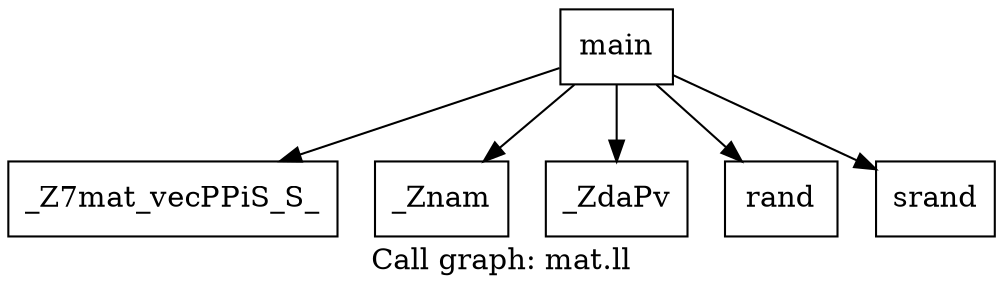 digraph "Call graph: mat.ll" {
	label="Call graph: mat.ll";

	Node0x60000151e460 [shape=record,label="{_Z7mat_vecPPiS_S_}"];
	Node0x60000151e910 [shape=record,label="{main}"];
	Node0x60000151e910 -> Node0x60000151e970;
	Node0x60000151e910 -> Node0x60000151ebb0;
	Node0x60000151e910 -> Node0x60000151e460;
	Node0x60000151e910 -> Node0x60000151eb50;
	Node0x60000151e910 -> Node0x60000151e760;
	Node0x60000151e760 [shape=record,label="{srand}"];
	Node0x60000151eb50 [shape=record,label="{rand}"];
	Node0x60000151ebb0 [shape=record,label="{_ZdaPv}"];
	Node0x60000151e970 [shape=record,label="{_Znam}"];
}
